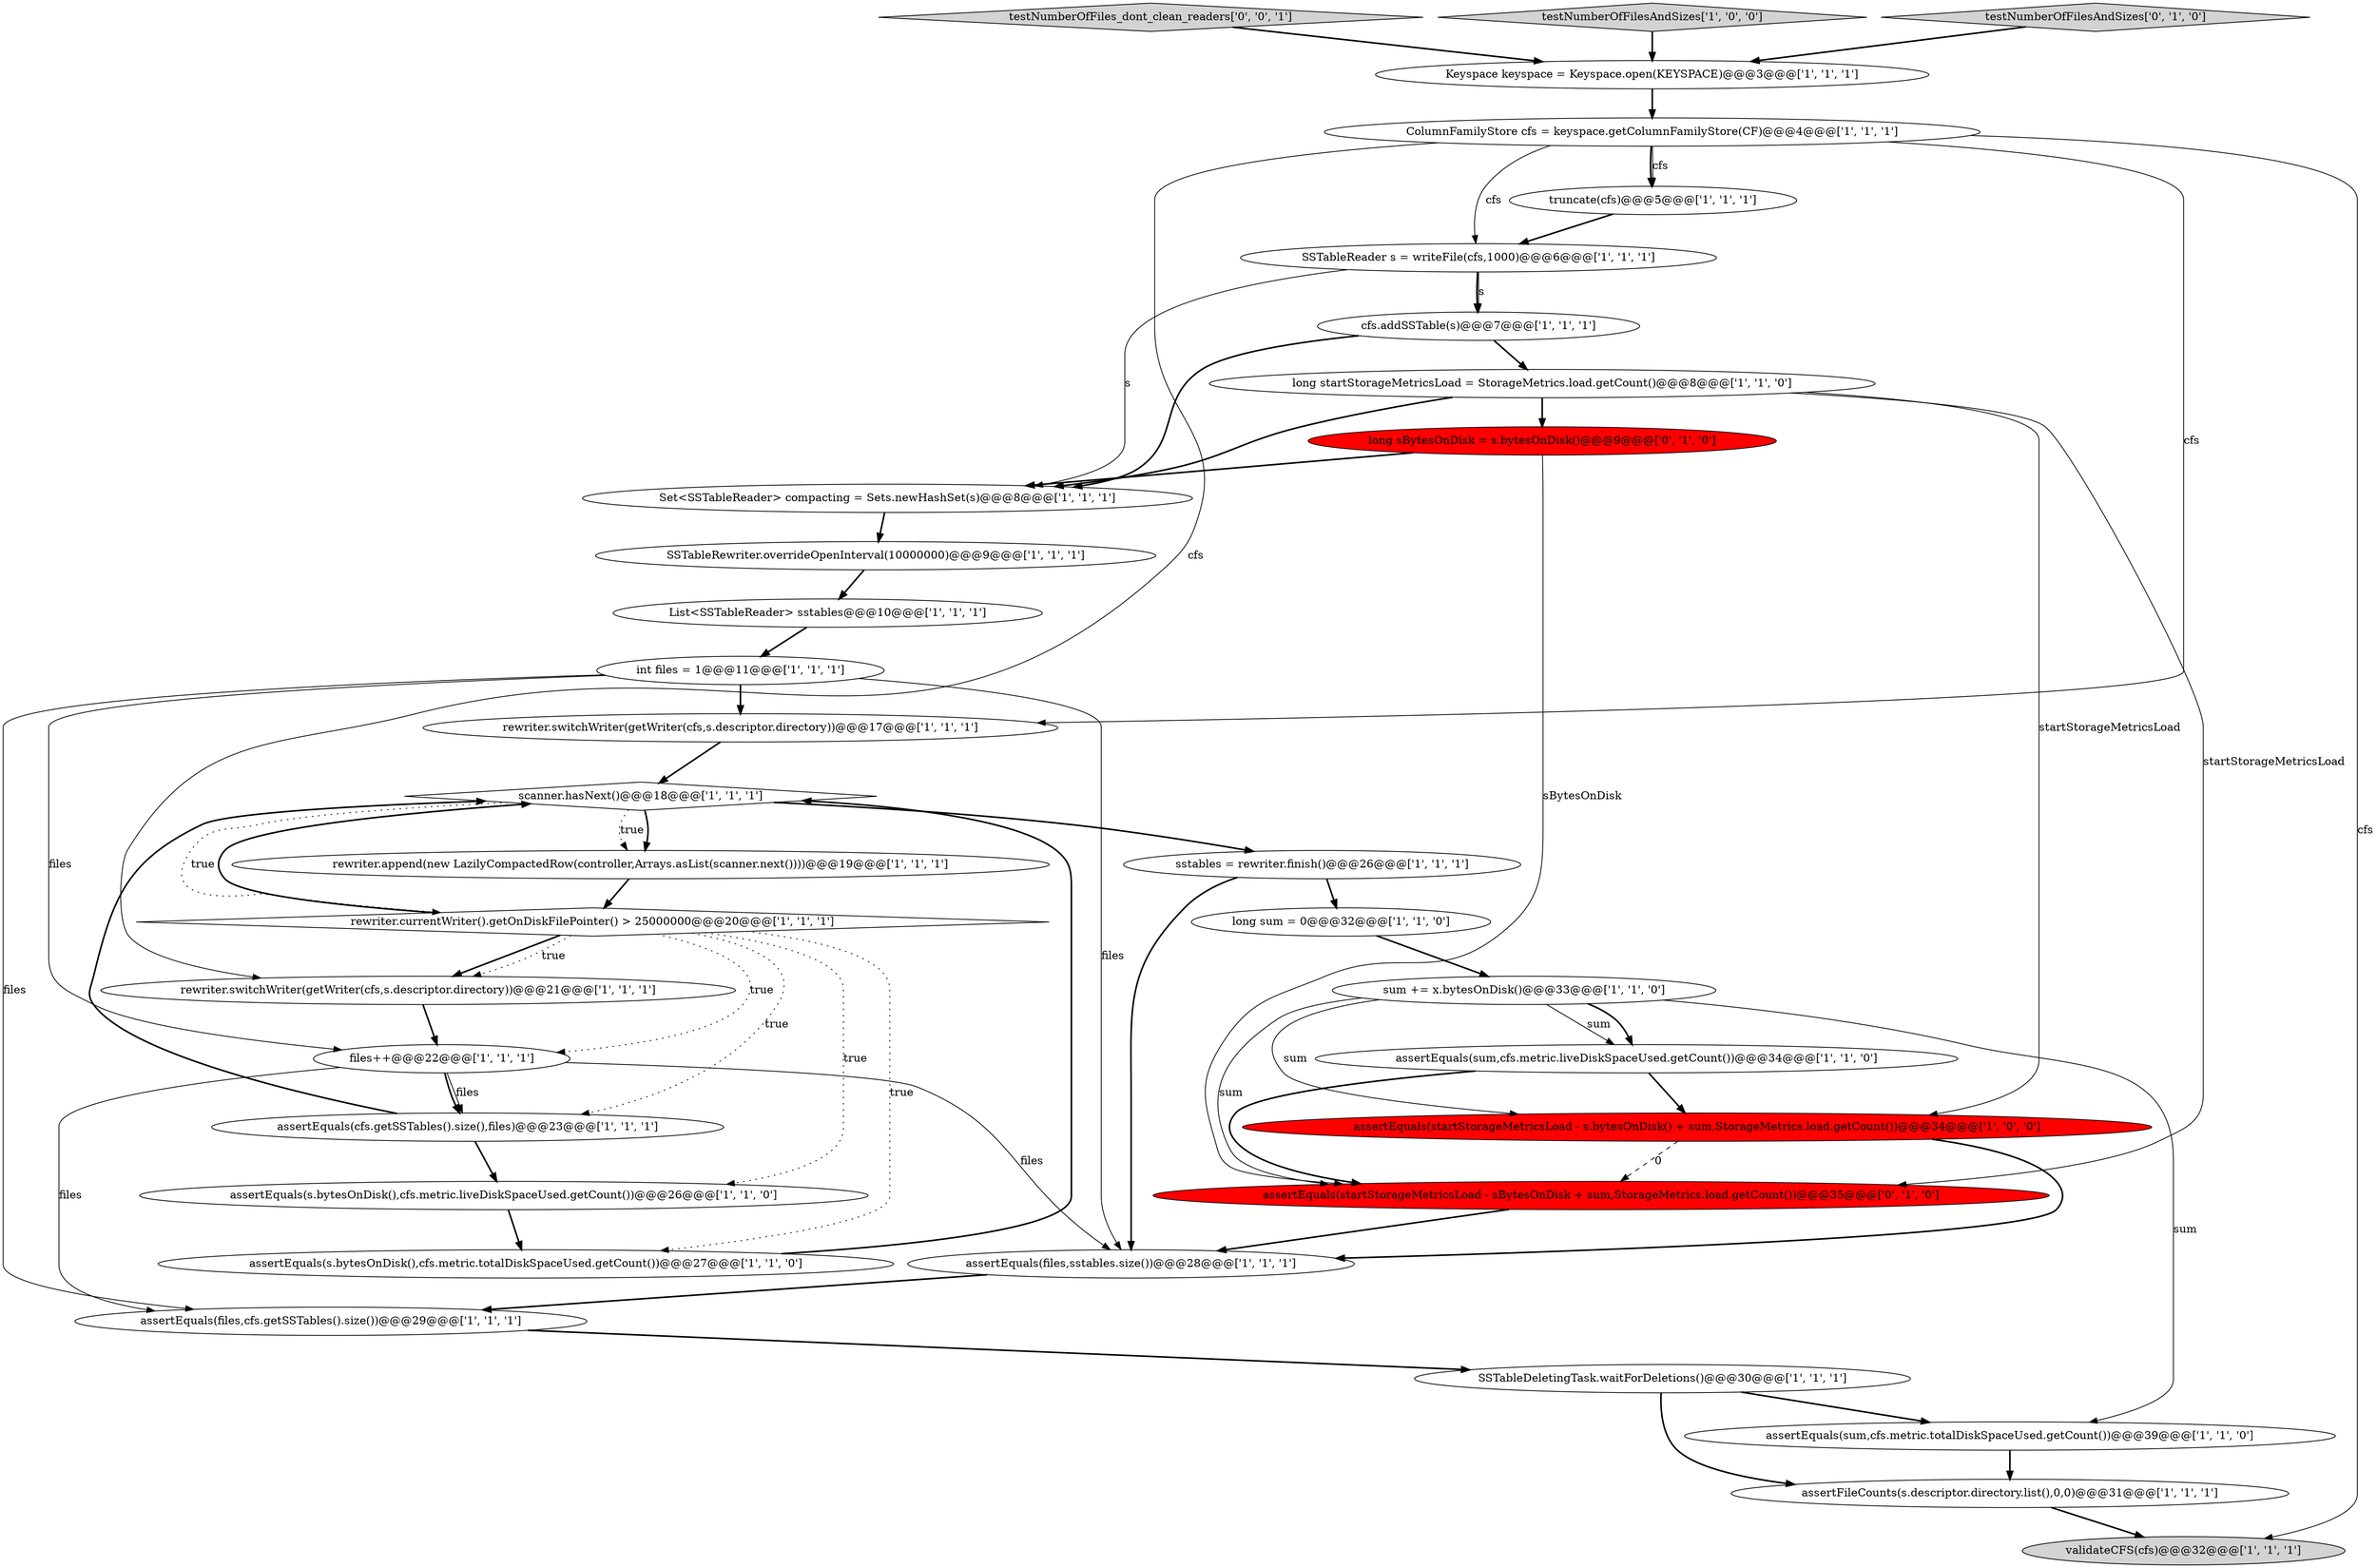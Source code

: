 digraph {
6 [style = filled, label = "SSTableRewriter.overrideOpenInterval(10000000)@@@9@@@['1', '1', '1']", fillcolor = white, shape = ellipse image = "AAA0AAABBB1BBB"];
18 [style = filled, label = "rewriter.currentWriter().getOnDiskFilePointer() > 25000000@@@20@@@['1', '1', '1']", fillcolor = white, shape = diamond image = "AAA0AAABBB1BBB"];
4 [style = filled, label = "rewriter.append(new LazilyCompactedRow(controller,Arrays.asList(scanner.next())))@@@19@@@['1', '1', '1']", fillcolor = white, shape = ellipse image = "AAA0AAABBB1BBB"];
7 [style = filled, label = "long startStorageMetricsLoad = StorageMetrics.load.getCount()@@@8@@@['1', '1', '0']", fillcolor = white, shape = ellipse image = "AAA0AAABBB1BBB"];
25 [style = filled, label = "sstables = rewriter.finish()@@@26@@@['1', '1', '1']", fillcolor = white, shape = ellipse image = "AAA0AAABBB1BBB"];
14 [style = filled, label = "assertEquals(files,sstables.size())@@@28@@@['1', '1', '1']", fillcolor = white, shape = ellipse image = "AAA0AAABBB1BBB"];
29 [style = filled, label = "SSTableReader s = writeFile(cfs,1000)@@@6@@@['1', '1', '1']", fillcolor = white, shape = ellipse image = "AAA0AAABBB1BBB"];
3 [style = filled, label = "truncate(cfs)@@@5@@@['1', '1', '1']", fillcolor = white, shape = ellipse image = "AAA0AAABBB1BBB"];
22 [style = filled, label = "rewriter.switchWriter(getWriter(cfs,s.descriptor.directory))@@@17@@@['1', '1', '1']", fillcolor = white, shape = ellipse image = "AAA0AAABBB1BBB"];
31 [style = filled, label = "assertEquals(startStorageMetricsLoad - sBytesOnDisk + sum,StorageMetrics.load.getCount())@@@35@@@['0', '1', '0']", fillcolor = red, shape = ellipse image = "AAA1AAABBB2BBB"];
20 [style = filled, label = "scanner.hasNext()@@@18@@@['1', '1', '1']", fillcolor = white, shape = diamond image = "AAA0AAABBB1BBB"];
34 [style = filled, label = "testNumberOfFiles_dont_clean_readers['0', '0', '1']", fillcolor = lightgray, shape = diamond image = "AAA0AAABBB3BBB"];
10 [style = filled, label = "validateCFS(cfs)@@@32@@@['1', '1', '1']", fillcolor = lightgray, shape = ellipse image = "AAA0AAABBB1BBB"];
2 [style = filled, label = "rewriter.switchWriter(getWriter(cfs,s.descriptor.directory))@@@21@@@['1', '1', '1']", fillcolor = white, shape = ellipse image = "AAA0AAABBB1BBB"];
27 [style = filled, label = "ColumnFamilyStore cfs = keyspace.getColumnFamilyStore(CF)@@@4@@@['1', '1', '1']", fillcolor = white, shape = ellipse image = "AAA0AAABBB1BBB"];
15 [style = filled, label = "assertEquals(sum,cfs.metric.totalDiskSpaceUsed.getCount())@@@39@@@['1', '1', '0']", fillcolor = white, shape = ellipse image = "AAA0AAABBB1BBB"];
26 [style = filled, label = "sum += x.bytesOnDisk()@@@33@@@['1', '1', '0']", fillcolor = white, shape = ellipse image = "AAA0AAABBB1BBB"];
23 [style = filled, label = "Set<SSTableReader> compacting = Sets.newHashSet(s)@@@8@@@['1', '1', '1']", fillcolor = white, shape = ellipse image = "AAA0AAABBB1BBB"];
21 [style = filled, label = "assertEquals(cfs.getSSTables().size(),files)@@@23@@@['1', '1', '1']", fillcolor = white, shape = ellipse image = "AAA0AAABBB1BBB"];
8 [style = filled, label = "List<SSTableReader> sstables@@@10@@@['1', '1', '1']", fillcolor = white, shape = ellipse image = "AAA0AAABBB1BBB"];
11 [style = filled, label = "files++@@@22@@@['1', '1', '1']", fillcolor = white, shape = ellipse image = "AAA0AAABBB1BBB"];
24 [style = filled, label = "assertEquals(sum,cfs.metric.liveDiskSpaceUsed.getCount())@@@34@@@['1', '1', '0']", fillcolor = white, shape = ellipse image = "AAA0AAABBB1BBB"];
0 [style = filled, label = "assertEquals(s.bytesOnDisk(),cfs.metric.totalDiskSpaceUsed.getCount())@@@27@@@['1', '1', '0']", fillcolor = white, shape = ellipse image = "AAA0AAABBB1BBB"];
1 [style = filled, label = "long sum = 0@@@32@@@['1', '1', '0']", fillcolor = white, shape = ellipse image = "AAA0AAABBB1BBB"];
12 [style = filled, label = "SSTableDeletingTask.waitForDeletions()@@@30@@@['1', '1', '1']", fillcolor = white, shape = ellipse image = "AAA0AAABBB1BBB"];
28 [style = filled, label = "Keyspace keyspace = Keyspace.open(KEYSPACE)@@@3@@@['1', '1', '1']", fillcolor = white, shape = ellipse image = "AAA0AAABBB1BBB"];
33 [style = filled, label = "long sBytesOnDisk = s.bytesOnDisk()@@@9@@@['0', '1', '0']", fillcolor = red, shape = ellipse image = "AAA1AAABBB2BBB"];
30 [style = filled, label = "testNumberOfFilesAndSizes['1', '0', '0']", fillcolor = lightgray, shape = diamond image = "AAA0AAABBB1BBB"];
13 [style = filled, label = "int files = 1@@@11@@@['1', '1', '1']", fillcolor = white, shape = ellipse image = "AAA0AAABBB1BBB"];
5 [style = filled, label = "assertEquals(files,cfs.getSSTables().size())@@@29@@@['1', '1', '1']", fillcolor = white, shape = ellipse image = "AAA0AAABBB1BBB"];
17 [style = filled, label = "assertEquals(s.bytesOnDisk(),cfs.metric.liveDiskSpaceUsed.getCount())@@@26@@@['1', '1', '0']", fillcolor = white, shape = ellipse image = "AAA0AAABBB1BBB"];
32 [style = filled, label = "testNumberOfFilesAndSizes['0', '1', '0']", fillcolor = lightgray, shape = diamond image = "AAA0AAABBB2BBB"];
16 [style = filled, label = "assertFileCounts(s.descriptor.directory.list(),0,0)@@@31@@@['1', '1', '1']", fillcolor = white, shape = ellipse image = "AAA0AAABBB1BBB"];
9 [style = filled, label = "assertEquals(startStorageMetricsLoad - s.bytesOnDisk() + sum,StorageMetrics.load.getCount())@@@34@@@['1', '0', '0']", fillcolor = red, shape = ellipse image = "AAA1AAABBB1BBB"];
19 [style = filled, label = "cfs.addSSTable(s)@@@7@@@['1', '1', '1']", fillcolor = white, shape = ellipse image = "AAA0AAABBB1BBB"];
31->14 [style = bold, label=""];
13->11 [style = solid, label="files"];
27->29 [style = solid, label="cfs"];
25->1 [style = bold, label=""];
27->22 [style = solid, label="cfs"];
7->9 [style = solid, label="startStorageMetricsLoad"];
26->24 [style = solid, label="sum"];
16->10 [style = bold, label=""];
13->14 [style = solid, label="files"];
11->21 [style = bold, label=""];
27->3 [style = bold, label=""];
12->15 [style = bold, label=""];
27->10 [style = solid, label="cfs"];
18->21 [style = dotted, label="true"];
11->14 [style = solid, label="files"];
4->18 [style = bold, label=""];
12->16 [style = bold, label=""];
25->14 [style = bold, label=""];
18->2 [style = bold, label=""];
1->26 [style = bold, label=""];
26->24 [style = bold, label=""];
15->16 [style = bold, label=""];
20->25 [style = bold, label=""];
27->2 [style = solid, label="cfs"];
29->23 [style = solid, label="s"];
13->5 [style = solid, label="files"];
20->4 [style = bold, label=""];
33->23 [style = bold, label=""];
27->3 [style = solid, label="cfs"];
33->31 [style = solid, label="sBytesOnDisk"];
34->28 [style = bold, label=""];
7->33 [style = bold, label=""];
18->20 [style = bold, label=""];
18->11 [style = dotted, label="true"];
17->0 [style = bold, label=""];
30->28 [style = bold, label=""];
21->20 [style = bold, label=""];
29->19 [style = bold, label=""];
9->31 [style = dashed, label="0"];
22->20 [style = bold, label=""];
5->12 [style = bold, label=""];
24->31 [style = bold, label=""];
20->4 [style = dotted, label="true"];
19->23 [style = bold, label=""];
23->6 [style = bold, label=""];
7->23 [style = bold, label=""];
11->5 [style = solid, label="files"];
6->8 [style = bold, label=""];
29->19 [style = solid, label="s"];
26->15 [style = solid, label="sum"];
7->31 [style = solid, label="startStorageMetricsLoad"];
9->14 [style = bold, label=""];
20->18 [style = dotted, label="true"];
18->0 [style = dotted, label="true"];
0->20 [style = bold, label=""];
26->31 [style = solid, label="sum"];
13->22 [style = bold, label=""];
28->27 [style = bold, label=""];
18->17 [style = dotted, label="true"];
11->21 [style = solid, label="files"];
32->28 [style = bold, label=""];
19->7 [style = bold, label=""];
21->17 [style = bold, label=""];
3->29 [style = bold, label=""];
2->11 [style = bold, label=""];
24->9 [style = bold, label=""];
8->13 [style = bold, label=""];
18->2 [style = dotted, label="true"];
14->5 [style = bold, label=""];
26->9 [style = solid, label="sum"];
}
